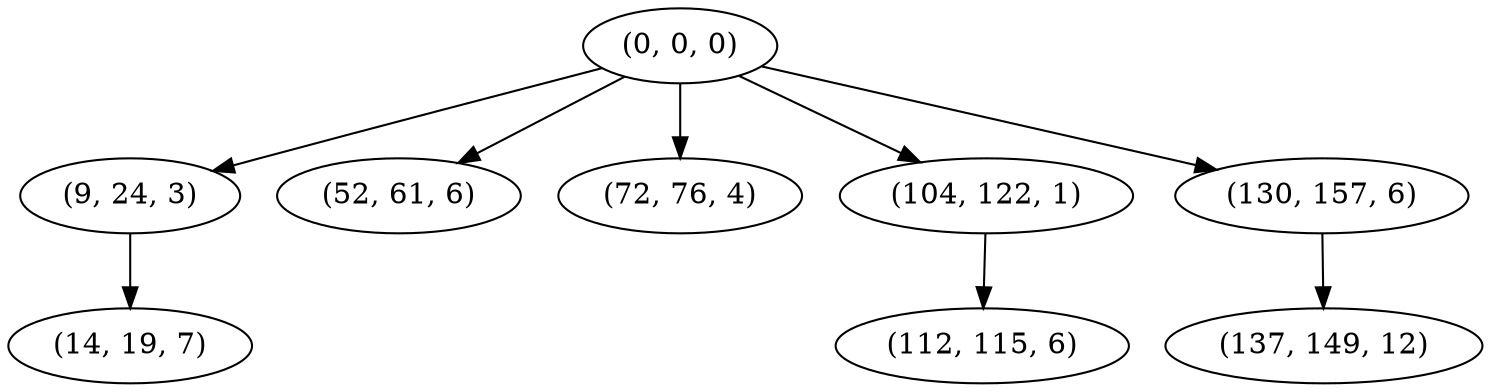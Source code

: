 digraph tree {
    "(0, 0, 0)";
    "(9, 24, 3)";
    "(14, 19, 7)";
    "(52, 61, 6)";
    "(72, 76, 4)";
    "(104, 122, 1)";
    "(112, 115, 6)";
    "(130, 157, 6)";
    "(137, 149, 12)";
    "(0, 0, 0)" -> "(9, 24, 3)";
    "(0, 0, 0)" -> "(52, 61, 6)";
    "(0, 0, 0)" -> "(72, 76, 4)";
    "(0, 0, 0)" -> "(104, 122, 1)";
    "(0, 0, 0)" -> "(130, 157, 6)";
    "(9, 24, 3)" -> "(14, 19, 7)";
    "(104, 122, 1)" -> "(112, 115, 6)";
    "(130, 157, 6)" -> "(137, 149, 12)";
}
